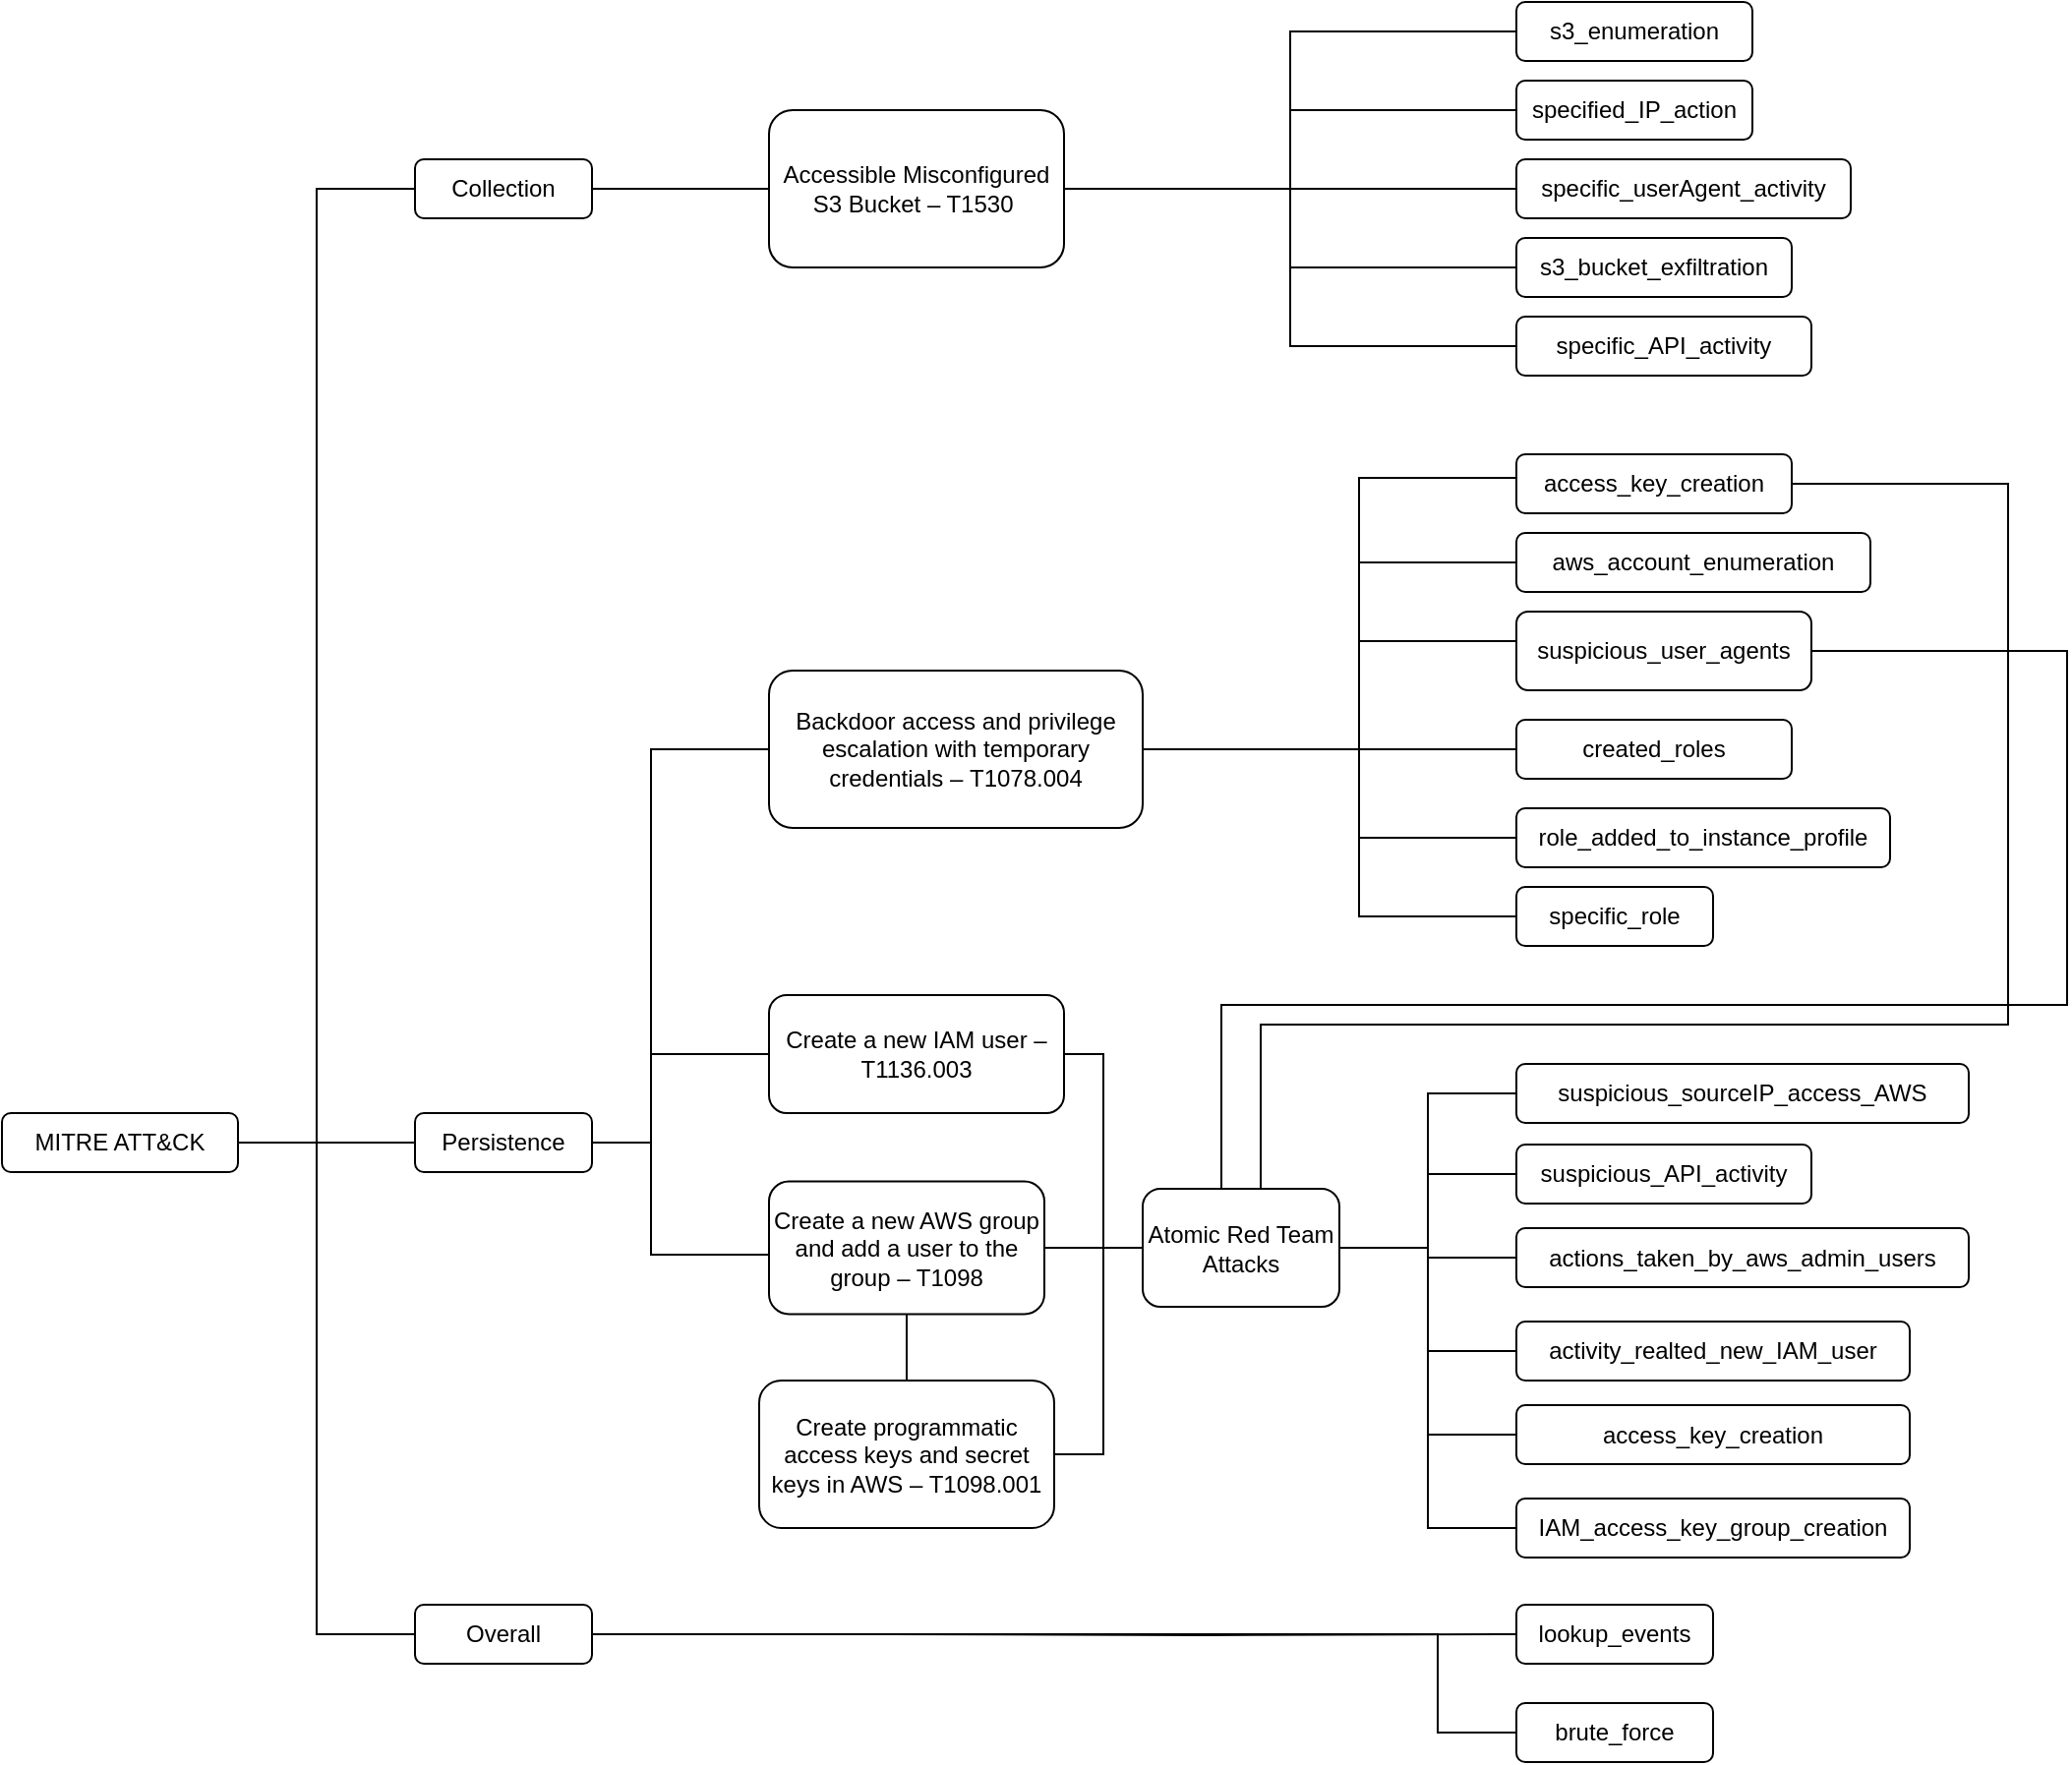 <mxfile version="17.2.1" type="device"><diagram id="McxxPRTGMroVeatFFB9f" name="Page-1"><mxGraphModel dx="2236" dy="2186" grid="1" gridSize="10" guides="1" tooltips="1" connect="1" arrows="1" fold="1" page="1" pageScale="1" pageWidth="850" pageHeight="1100" math="0" shadow="0"><root><mxCell id="0"/><mxCell id="1" parent="0"/><mxCell id="Dntivzton5pp6Bis-h5Q-14" style="edgeStyle=orthogonalEdgeStyle;rounded=0;orthogonalLoop=1;jettySize=auto;html=1;entryX=0;entryY=0.5;entryDx=0;entryDy=0;endArrow=none;endFill=0;" parent="1" source="Dntivzton5pp6Bis-h5Q-1" target="Dntivzton5pp6Bis-h5Q-13" edge="1"><mxGeometry relative="1" as="geometry"/></mxCell><mxCell id="Dntivzton5pp6Bis-h5Q-1" value="Accessible Misconfigured S3 Bucket – T1530&amp;nbsp;" style="rounded=1;whiteSpace=wrap;html=1;" parent="1" vertex="1"><mxGeometry x="-150" y="-75" width="150" height="80" as="geometry"/></mxCell><mxCell id="Dntivzton5pp6Bis-h5Q-24" style="edgeStyle=orthogonalEdgeStyle;rounded=0;orthogonalLoop=1;jettySize=auto;html=1;entryX=0;entryY=0.4;entryDx=0;entryDy=0;endArrow=none;endFill=0;entryPerimeter=0;" parent="1" source="Dntivzton5pp6Bis-h5Q-4" target="Dntivzton5pp6Bis-h5Q-7" edge="1"><mxGeometry relative="1" as="geometry"><Array as="points"><mxPoint x="150" y="250"/><mxPoint x="150" y="112"/></Array></mxGeometry></mxCell><mxCell id="Dntivzton5pp6Bis-h5Q-4" value="Backdoor access and privilege escalation with temporary credentials –&amp;nbsp;T1078.004" style="rounded=1;whiteSpace=wrap;html=1;" parent="1" vertex="1"><mxGeometry x="-150" y="210" width="190" height="80" as="geometry"/></mxCell><mxCell id="Dntivzton5pp6Bis-h5Q-18" style="edgeStyle=orthogonalEdgeStyle;rounded=0;orthogonalLoop=1;jettySize=auto;html=1;entryX=1;entryY=0.5;entryDx=0;entryDy=0;endArrow=none;endFill=0;" parent="1" source="Dntivzton5pp6Bis-h5Q-6" target="Dntivzton5pp6Bis-h5Q-1" edge="1"><mxGeometry relative="1" as="geometry"/></mxCell><mxCell id="Dntivzton5pp6Bis-h5Q-6" value="s3_enumeration" style="rounded=1;whiteSpace=wrap;html=1;" parent="1" vertex="1"><mxGeometry x="230" y="-130" width="120" height="30" as="geometry"/></mxCell><mxCell id="Dntivzton5pp6Bis-h5Q-7" value="access_key_creation" style="rounded=1;whiteSpace=wrap;html=1;" parent="1" vertex="1"><mxGeometry x="230" y="100" width="140" height="30" as="geometry"/></mxCell><mxCell id="TGYe1DwRzGu9TOJz0kQZ-4" style="edgeStyle=orthogonalEdgeStyle;rounded=0;orthogonalLoop=1;jettySize=auto;html=1;entryX=0;entryY=0.5;entryDx=0;entryDy=0;endArrow=none;endFill=0;" edge="1" parent="1" source="Dntivzton5pp6Bis-h5Q-9"><mxGeometry relative="1" as="geometry"><mxPoint x="-220" y="700.0" as="targetPoint"/></mxGeometry></mxCell><mxCell id="Dntivzton5pp6Bis-h5Q-9" value="Overall" style="rounded=1;whiteSpace=wrap;html=1;" parent="1" vertex="1"><mxGeometry x="-330" y="685" width="90" height="30" as="geometry"/></mxCell><mxCell id="Dntivzton5pp6Bis-h5Q-17" style="edgeStyle=orthogonalEdgeStyle;rounded=0;orthogonalLoop=1;jettySize=auto;html=1;entryX=1;entryY=0.5;entryDx=0;entryDy=0;endArrow=none;endFill=0;" parent="1" source="Dntivzton5pp6Bis-h5Q-10" target="Dntivzton5pp6Bis-h5Q-1" edge="1"><mxGeometry relative="1" as="geometry"/></mxCell><mxCell id="Dntivzton5pp6Bis-h5Q-10" value="specified_IP_action&lt;span style=&quot;color: rgba(0 , 0 , 0 , 0) ; font-family: monospace ; font-size: 0px&quot;&gt;%3CmxGraphModel%3E%3Croot%3E%3CmxCell%20id%3D%220%22%2F%3E%3CmxCell%20id%3D%221%22%20parent%3D%220%22%2F%3E%3CmxCell%20id%3D%222%22%20value%3D%22s3_enumeration%22%20style%3D%22rounded%3D1%3BwhiteSpace%3Dwrap%3Bhtml%3D1%3B%22%20vertex%3D%221%22%20parent%3D%221%22%3E%3CmxGeometry%20x%3D%22230%22%20y%3D%2250%22%20width%3D%22120%22%20height%3D%2230%22%20as%3D%22geometry%22%2F%3E%3C%2FmxCell%3E%3C%2Froot%3E%3C%2FmxGraphModel%3E&lt;/span&gt;" style="rounded=1;whiteSpace=wrap;html=1;" parent="1" vertex="1"><mxGeometry x="230" y="-90" width="120" height="30" as="geometry"/></mxCell><mxCell id="Dntivzton5pp6Bis-h5Q-16" style="edgeStyle=orthogonalEdgeStyle;rounded=0;orthogonalLoop=1;jettySize=auto;html=1;entryX=1;entryY=0.5;entryDx=0;entryDy=0;endArrow=none;endFill=0;" parent="1" source="Dntivzton5pp6Bis-h5Q-11" target="Dntivzton5pp6Bis-h5Q-1" edge="1"><mxGeometry relative="1" as="geometry"/></mxCell><mxCell id="Dntivzton5pp6Bis-h5Q-11" value="s3_bucket_exfiltration" style="rounded=1;whiteSpace=wrap;html=1;" parent="1" vertex="1"><mxGeometry x="230" y="-10" width="140" height="30" as="geometry"/></mxCell><mxCell id="Dntivzton5pp6Bis-h5Q-15" style="edgeStyle=orthogonalEdgeStyle;rounded=0;orthogonalLoop=1;jettySize=auto;html=1;entryX=1;entryY=0.5;entryDx=0;entryDy=0;endArrow=none;endFill=0;" parent="1" source="Dntivzton5pp6Bis-h5Q-12" target="Dntivzton5pp6Bis-h5Q-1" edge="1"><mxGeometry relative="1" as="geometry"/></mxCell><mxCell id="Dntivzton5pp6Bis-h5Q-12" value="specific_userAgent_activity" style="rounded=1;whiteSpace=wrap;html=1;" parent="1" vertex="1"><mxGeometry x="230" y="-50" width="170" height="30" as="geometry"/></mxCell><mxCell id="Dntivzton5pp6Bis-h5Q-13" value="specific_API_activity" style="rounded=1;whiteSpace=wrap;html=1;" parent="1" vertex="1"><mxGeometry x="230" y="30" width="150" height="30" as="geometry"/></mxCell><mxCell id="Dntivzton5pp6Bis-h5Q-25" style="edgeStyle=orthogonalEdgeStyle;rounded=0;orthogonalLoop=1;jettySize=auto;html=1;entryX=1;entryY=0.5;entryDx=0;entryDy=0;endArrow=none;endFill=0;" parent="1" source="Dntivzton5pp6Bis-h5Q-19" target="Dntivzton5pp6Bis-h5Q-4" edge="1"><mxGeometry relative="1" as="geometry"><Array as="points"><mxPoint x="150" y="155"/><mxPoint x="150" y="250"/></Array></mxGeometry></mxCell><mxCell id="Dntivzton5pp6Bis-h5Q-19" value="aws_account_enumeration" style="rounded=1;whiteSpace=wrap;html=1;" parent="1" vertex="1"><mxGeometry x="230" y="140" width="180" height="30" as="geometry"/></mxCell><mxCell id="Dntivzton5pp6Bis-h5Q-26" style="edgeStyle=orthogonalEdgeStyle;rounded=0;orthogonalLoop=1;jettySize=auto;html=1;entryX=1;entryY=0.5;entryDx=0;entryDy=0;endArrow=none;endFill=0;" parent="1" source="Dntivzton5pp6Bis-h5Q-20" target="Dntivzton5pp6Bis-h5Q-4" edge="1"><mxGeometry relative="1" as="geometry"><Array as="points"><mxPoint x="150" y="195"/><mxPoint x="150" y="250"/></Array></mxGeometry></mxCell><mxCell id="Dntivzton5pp6Bis-h5Q-20" value="suspicious_user_agents" style="rounded=1;whiteSpace=wrap;html=1;" parent="1" vertex="1"><mxGeometry x="230" y="180" width="150" height="40" as="geometry"/></mxCell><mxCell id="Dntivzton5pp6Bis-h5Q-27" style="edgeStyle=orthogonalEdgeStyle;rounded=0;orthogonalLoop=1;jettySize=auto;html=1;entryX=1;entryY=0.5;entryDx=0;entryDy=0;endArrow=none;endFill=0;" parent="1" source="Dntivzton5pp6Bis-h5Q-21" target="Dntivzton5pp6Bis-h5Q-4" edge="1"><mxGeometry relative="1" as="geometry"/></mxCell><mxCell id="Dntivzton5pp6Bis-h5Q-21" value="created_roles" style="rounded=1;whiteSpace=wrap;html=1;" parent="1" vertex="1"><mxGeometry x="230" y="235" width="140" height="30" as="geometry"/></mxCell><mxCell id="Dntivzton5pp6Bis-h5Q-28" style="edgeStyle=orthogonalEdgeStyle;rounded=0;orthogonalLoop=1;jettySize=auto;html=1;entryX=1;entryY=0.5;entryDx=0;entryDy=0;endArrow=none;endFill=0;" parent="1" source="Dntivzton5pp6Bis-h5Q-22" target="Dntivzton5pp6Bis-h5Q-4" edge="1"><mxGeometry relative="1" as="geometry"><Array as="points"><mxPoint x="150" y="295"/><mxPoint x="150" y="250"/></Array></mxGeometry></mxCell><mxCell id="Dntivzton5pp6Bis-h5Q-22" value="role_added_to_instance_profile" style="rounded=1;whiteSpace=wrap;html=1;" parent="1" vertex="1"><mxGeometry x="230" y="280" width="190" height="30" as="geometry"/></mxCell><mxCell id="Dntivzton5pp6Bis-h5Q-29" style="edgeStyle=orthogonalEdgeStyle;rounded=0;orthogonalLoop=1;jettySize=auto;html=1;entryX=1;entryY=0.5;entryDx=0;entryDy=0;endArrow=none;endFill=0;exitX=0;exitY=0.5;exitDx=0;exitDy=0;" parent="1" source="Dntivzton5pp6Bis-h5Q-23" target="Dntivzton5pp6Bis-h5Q-4" edge="1"><mxGeometry relative="1" as="geometry"><Array as="points"><mxPoint x="150" y="335"/><mxPoint x="150" y="250"/></Array></mxGeometry></mxCell><mxCell id="Dntivzton5pp6Bis-h5Q-23" value="specific_role" style="rounded=1;whiteSpace=wrap;html=1;" parent="1" vertex="1"><mxGeometry x="230" y="320" width="100" height="30" as="geometry"/></mxCell><mxCell id="Dntivzton5pp6Bis-h5Q-32" style="edgeStyle=orthogonalEdgeStyle;rounded=0;orthogonalLoop=1;jettySize=auto;html=1;endArrow=none;endFill=0;" parent="1" source="Dntivzton5pp6Bis-h5Q-31" target="Dntivzton5pp6Bis-h5Q-1" edge="1"><mxGeometry relative="1" as="geometry"/></mxCell><mxCell id="Dntivzton5pp6Bis-h5Q-31" value="Collection" style="rounded=1;whiteSpace=wrap;html=1;" parent="1" vertex="1"><mxGeometry x="-330" y="-50" width="90" height="30" as="geometry"/></mxCell><mxCell id="Dntivzton5pp6Bis-h5Q-35" style="edgeStyle=orthogonalEdgeStyle;rounded=0;orthogonalLoop=1;jettySize=auto;html=1;entryX=0;entryY=0.5;entryDx=0;entryDy=0;endArrow=none;endFill=0;" parent="1" source="Dntivzton5pp6Bis-h5Q-34" target="Dntivzton5pp6Bis-h5Q-4" edge="1"><mxGeometry relative="1" as="geometry"><Array as="points"><mxPoint x="-210" y="450"/><mxPoint x="-210" y="250"/></Array></mxGeometry></mxCell><mxCell id="TGYe1DwRzGu9TOJz0kQZ-15" style="edgeStyle=orthogonalEdgeStyle;rounded=0;orthogonalLoop=1;jettySize=auto;html=1;endArrow=none;endFill=0;entryX=0;entryY=0.5;entryDx=0;entryDy=0;" edge="1" parent="1" source="Dntivzton5pp6Bis-h5Q-34" target="Dntivzton5pp6Bis-h5Q-38"><mxGeometry relative="1" as="geometry"><mxPoint x="-80" y="450" as="targetPoint"/><Array as="points"><mxPoint x="-210" y="450"/><mxPoint x="-210" y="405"/></Array></mxGeometry></mxCell><mxCell id="Dntivzton5pp6Bis-h5Q-34" value="Persistence" style="rounded=1;whiteSpace=wrap;html=1;" parent="1" vertex="1"><mxGeometry x="-330" y="435" width="90" height="30" as="geometry"/></mxCell><mxCell id="Dntivzton5pp6Bis-h5Q-36" value="lookup_events" style="rounded=1;whiteSpace=wrap;html=1;" parent="1" vertex="1"><mxGeometry x="230" y="685" width="100" height="30" as="geometry"/></mxCell><mxCell id="TGYe1DwRzGu9TOJz0kQZ-30" style="edgeStyle=orthogonalEdgeStyle;rounded=0;orthogonalLoop=1;jettySize=auto;html=1;entryX=1;entryY=0.5;entryDx=0;entryDy=0;endArrow=none;endFill=0;exitX=0.5;exitY=0;exitDx=0;exitDy=0;" edge="1" parent="1" source="TGYe1DwRzGu9TOJz0kQZ-38" target="Dntivzton5pp6Bis-h5Q-20"><mxGeometry relative="1" as="geometry"><Array as="points"><mxPoint x="80" y="380"/><mxPoint x="510" y="380"/><mxPoint x="510" y="200"/></Array></mxGeometry></mxCell><mxCell id="TGYe1DwRzGu9TOJz0kQZ-34" style="edgeStyle=orthogonalEdgeStyle;rounded=0;orthogonalLoop=1;jettySize=auto;html=1;entryX=1;entryY=0.5;entryDx=0;entryDy=0;endArrow=none;endFill=0;" edge="1" parent="1" source="TGYe1DwRzGu9TOJz0kQZ-38" target="Dntivzton5pp6Bis-h5Q-7"><mxGeometry relative="1" as="geometry"><mxPoint x="80" y="470" as="sourcePoint"/><Array as="points"><mxPoint x="100" y="390"/><mxPoint x="480" y="390"/><mxPoint x="480" y="115"/></Array></mxGeometry></mxCell><mxCell id="TGYe1DwRzGu9TOJz0kQZ-43" style="edgeStyle=orthogonalEdgeStyle;rounded=0;orthogonalLoop=1;jettySize=auto;html=1;entryX=0;entryY=0.5;entryDx=0;entryDy=0;endArrow=none;endFill=0;" edge="1" parent="1" source="Dntivzton5pp6Bis-h5Q-38" target="TGYe1DwRzGu9TOJz0kQZ-38"><mxGeometry relative="1" as="geometry"><Array as="points"><mxPoint x="20" y="405"/><mxPoint x="20" y="504"/></Array></mxGeometry></mxCell><mxCell id="Dntivzton5pp6Bis-h5Q-38" value="&lt;div&gt;Create a new IAM user – T1136.003&lt;/div&gt;" style="rounded=1;whiteSpace=wrap;html=1;" parent="1" vertex="1"><mxGeometry x="-150" y="375" width="150" height="60" as="geometry"/></mxCell><mxCell id="TGYe1DwRzGu9TOJz0kQZ-45" style="edgeStyle=orthogonalEdgeStyle;rounded=0;orthogonalLoop=1;jettySize=auto;html=1;entryX=0;entryY=0.5;entryDx=0;entryDy=0;endArrow=none;endFill=0;" edge="1" parent="1" source="Dntivzton5pp6Bis-h5Q-39" target="TGYe1DwRzGu9TOJz0kQZ-38"><mxGeometry relative="1" as="geometry"><Array as="points"><mxPoint x="20" y="609"/><mxPoint x="20" y="504"/></Array></mxGeometry></mxCell><mxCell id="Dntivzton5pp6Bis-h5Q-39" value="&lt;div&gt;Create programmatic access keys and secret keys in AWS – T1098.001&lt;/div&gt;" style="rounded=1;whiteSpace=wrap;html=1;" parent="1" vertex="1"><mxGeometry x="-155" y="571" width="150" height="75" as="geometry"/></mxCell><mxCell id="TGYe1DwRzGu9TOJz0kQZ-39" style="edgeStyle=orthogonalEdgeStyle;rounded=0;orthogonalLoop=1;jettySize=auto;html=1;entryX=1;entryY=0.5;entryDx=0;entryDy=0;endArrow=none;endFill=0;" edge="1" parent="1" source="Dntivzton5pp6Bis-h5Q-40" target="Dntivzton5pp6Bis-h5Q-34"><mxGeometry relative="1" as="geometry"><Array as="points"><mxPoint x="-210" y="507"/><mxPoint x="-210" y="450"/></Array></mxGeometry></mxCell><mxCell id="TGYe1DwRzGu9TOJz0kQZ-41" value="" style="edgeStyle=orthogonalEdgeStyle;rounded=0;orthogonalLoop=1;jettySize=auto;html=1;endArrow=none;endFill=0;" edge="1" parent="1" source="Dntivzton5pp6Bis-h5Q-40" target="Dntivzton5pp6Bis-h5Q-39"><mxGeometry relative="1" as="geometry"/></mxCell><mxCell id="TGYe1DwRzGu9TOJz0kQZ-44" value="" style="edgeStyle=orthogonalEdgeStyle;rounded=0;orthogonalLoop=1;jettySize=auto;html=1;endArrow=none;endFill=0;" edge="1" parent="1" source="Dntivzton5pp6Bis-h5Q-40" target="TGYe1DwRzGu9TOJz0kQZ-38"><mxGeometry relative="1" as="geometry"/></mxCell><mxCell id="Dntivzton5pp6Bis-h5Q-40" value="&lt;div&gt;Create a new AWS group and add a user to the group – T1098&lt;/div&gt;" style="rounded=1;whiteSpace=wrap;html=1;" parent="1" vertex="1"><mxGeometry x="-150" y="469.75" width="140" height="67.5" as="geometry"/></mxCell><mxCell id="TGYe1DwRzGu9TOJz0kQZ-36" style="edgeStyle=orthogonalEdgeStyle;rounded=0;orthogonalLoop=1;jettySize=auto;html=1;entryX=1;entryY=0.5;entryDx=0;entryDy=0;endArrow=none;endFill=0;" edge="1" parent="1" source="Dntivzton5pp6Bis-h5Q-45" target="TGYe1DwRzGu9TOJz0kQZ-38"><mxGeometry relative="1" as="geometry"/></mxCell><mxCell id="Dntivzton5pp6Bis-h5Q-45" value="suspicious_API_activity" style="rounded=1;whiteSpace=wrap;html=1;" parent="1" vertex="1"><mxGeometry x="230" y="451" width="150" height="30" as="geometry"/></mxCell><mxCell id="TGYe1DwRzGu9TOJz0kQZ-31" style="edgeStyle=orthogonalEdgeStyle;rounded=0;orthogonalLoop=1;jettySize=auto;html=1;entryX=1;entryY=0.5;entryDx=0;entryDy=0;endArrow=none;endFill=0;" edge="1" parent="1" source="Dntivzton5pp6Bis-h5Q-49" target="TGYe1DwRzGu9TOJz0kQZ-38"><mxGeometry relative="1" as="geometry"/></mxCell><mxCell id="Dntivzton5pp6Bis-h5Q-49" value="actions_taken_by_aws_admin_users" style="rounded=1;whiteSpace=wrap;html=1;" parent="1" vertex="1"><mxGeometry x="230" y="493.5" width="230" height="30" as="geometry"/></mxCell><mxCell id="TGYe1DwRzGu9TOJz0kQZ-32" style="edgeStyle=orthogonalEdgeStyle;rounded=0;orthogonalLoop=1;jettySize=auto;html=1;entryX=1;entryY=0.5;entryDx=0;entryDy=0;endArrow=none;endFill=0;" edge="1" parent="1" source="Dntivzton5pp6Bis-h5Q-52" target="TGYe1DwRzGu9TOJz0kQZ-38"><mxGeometry relative="1" as="geometry"/></mxCell><mxCell id="Dntivzton5pp6Bis-h5Q-52" value="activity_realted_new_IAM_user" style="rounded=1;whiteSpace=wrap;html=1;" parent="1" vertex="1"><mxGeometry x="230" y="541" width="200" height="30" as="geometry"/></mxCell><mxCell id="TGYe1DwRzGu9TOJz0kQZ-37" style="edgeStyle=orthogonalEdgeStyle;rounded=0;orthogonalLoop=1;jettySize=auto;html=1;entryX=1;entryY=0.5;entryDx=0;entryDy=0;endArrow=none;endFill=0;" edge="1" parent="1" source="Dntivzton5pp6Bis-h5Q-55" target="TGYe1DwRzGu9TOJz0kQZ-38"><mxGeometry relative="1" as="geometry"/></mxCell><mxCell id="Dntivzton5pp6Bis-h5Q-55" value="IAM_access_key_group_creation" style="rounded=1;whiteSpace=wrap;html=1;" parent="1" vertex="1"><mxGeometry x="230" y="631" width="200" height="30" as="geometry"/></mxCell><mxCell id="TGYe1DwRzGu9TOJz0kQZ-33" style="edgeStyle=orthogonalEdgeStyle;rounded=0;orthogonalLoop=1;jettySize=auto;html=1;entryX=1;entryY=0.5;entryDx=0;entryDy=0;endArrow=none;endFill=0;" edge="1" parent="1" source="Dntivzton5pp6Bis-h5Q-58" target="TGYe1DwRzGu9TOJz0kQZ-38"><mxGeometry relative="1" as="geometry"/></mxCell><mxCell id="Dntivzton5pp6Bis-h5Q-58" value="access_key_creation" style="rounded=1;whiteSpace=wrap;html=1;" parent="1" vertex="1"><mxGeometry x="230" y="583.5" width="200" height="30" as="geometry"/></mxCell><mxCell id="Dntivzton5pp6Bis-h5Q-67" style="edgeStyle=orthogonalEdgeStyle;rounded=0;orthogonalLoop=1;jettySize=auto;html=1;entryX=0;entryY=0.5;entryDx=0;entryDy=0;endArrow=none;endFill=0;" parent="1" source="Dntivzton5pp6Bis-h5Q-65" target="Dntivzton5pp6Bis-h5Q-31" edge="1"><mxGeometry relative="1" as="geometry"><Array as="points"><mxPoint x="-380" y="450"/><mxPoint x="-380" y="-35"/></Array></mxGeometry></mxCell><mxCell id="Dntivzton5pp6Bis-h5Q-68" style="edgeStyle=orthogonalEdgeStyle;rounded=0;orthogonalLoop=1;jettySize=auto;html=1;entryX=0;entryY=0.5;entryDx=0;entryDy=0;endArrow=none;endFill=0;" parent="1" source="Dntivzton5pp6Bis-h5Q-65" target="Dntivzton5pp6Bis-h5Q-34" edge="1"><mxGeometry relative="1" as="geometry"/></mxCell><mxCell id="Dntivzton5pp6Bis-h5Q-70" style="edgeStyle=orthogonalEdgeStyle;rounded=0;orthogonalLoop=1;jettySize=auto;html=1;entryX=0;entryY=0.5;entryDx=0;entryDy=0;endArrow=none;endFill=0;" parent="1" source="Dntivzton5pp6Bis-h5Q-65" target="Dntivzton5pp6Bis-h5Q-9" edge="1"><mxGeometry relative="1" as="geometry"><Array as="points"><mxPoint x="-380" y="450"/><mxPoint x="-380" y="700"/></Array></mxGeometry></mxCell><mxCell id="Dntivzton5pp6Bis-h5Q-65" value="MITRE ATT&amp;amp;CK" style="rounded=1;whiteSpace=wrap;html=1;" parent="1" vertex="1"><mxGeometry x="-540" y="435" width="120" height="30" as="geometry"/></mxCell><mxCell id="TGYe1DwRzGu9TOJz0kQZ-2" value="brute_force" style="rounded=1;whiteSpace=wrap;html=1;" vertex="1" parent="1"><mxGeometry x="230" y="735" width="100" height="30" as="geometry"/></mxCell><mxCell id="TGYe1DwRzGu9TOJz0kQZ-5" style="edgeStyle=orthogonalEdgeStyle;rounded=0;orthogonalLoop=1;jettySize=auto;html=1;entryX=0;entryY=0.5;entryDx=0;entryDy=0;endArrow=none;endFill=0;" edge="1" parent="1" target="Dntivzton5pp6Bis-h5Q-36"><mxGeometry relative="1" as="geometry"><mxPoint x="-90" y="700.0" as="sourcePoint"/></mxGeometry></mxCell><mxCell id="TGYe1DwRzGu9TOJz0kQZ-6" style="edgeStyle=orthogonalEdgeStyle;rounded=0;orthogonalLoop=1;jettySize=auto;html=1;entryX=0;entryY=0.5;entryDx=0;entryDy=0;endArrow=none;endFill=0;" edge="1" parent="1" target="TGYe1DwRzGu9TOJz0kQZ-2"><mxGeometry relative="1" as="geometry"><mxPoint x="-230" y="700" as="sourcePoint"/><Array as="points"><mxPoint x="190" y="700"/><mxPoint x="190" y="750"/></Array></mxGeometry></mxCell><mxCell id="TGYe1DwRzGu9TOJz0kQZ-42" style="edgeStyle=orthogonalEdgeStyle;rounded=0;orthogonalLoop=1;jettySize=auto;html=1;entryX=1;entryY=0.5;entryDx=0;entryDy=0;endArrow=none;endFill=0;" edge="1" parent="1" source="TGYe1DwRzGu9TOJz0kQZ-27" target="TGYe1DwRzGu9TOJz0kQZ-38"><mxGeometry relative="1" as="geometry"/></mxCell><mxCell id="TGYe1DwRzGu9TOJz0kQZ-27" value="suspicious_sourceIP_access_AWS" style="rounded=1;whiteSpace=wrap;html=1;" vertex="1" parent="1"><mxGeometry x="230" y="410" width="230" height="30" as="geometry"/></mxCell><mxCell id="TGYe1DwRzGu9TOJz0kQZ-38" value="&lt;div&gt;Atomic Red Team Attacks&lt;/div&gt;" style="rounded=1;whiteSpace=wrap;html=1;" vertex="1" parent="1"><mxGeometry x="40" y="473.5" width="100" height="60" as="geometry"/></mxCell></root></mxGraphModel></diagram></mxfile>